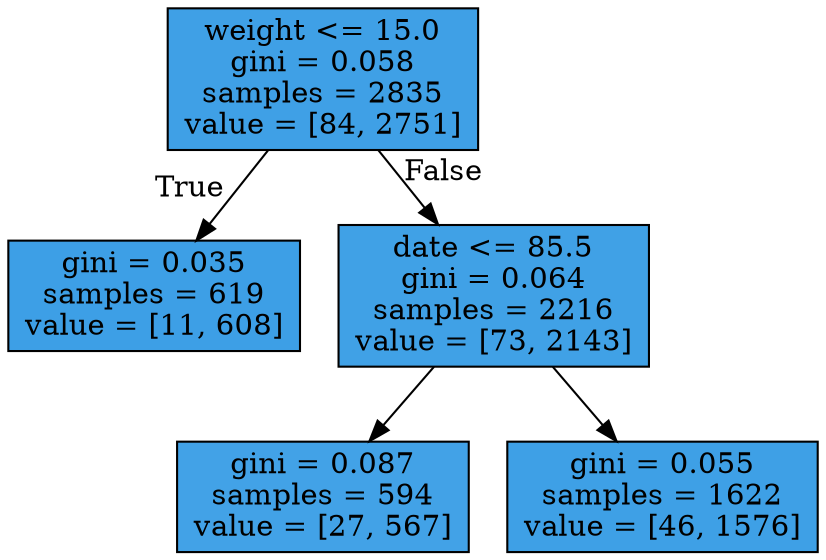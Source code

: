digraph Tree {
node [shape=box, style="filled", color="black"] ;
0 [label="weight <= 15.0\ngini = 0.058\nsamples = 2835\nvalue = [84, 2751]", fillcolor="#399de5f7"] ;
1 [label="gini = 0.035\nsamples = 619\nvalue = [11, 608]", fillcolor="#399de5fa"] ;
0 -> 1 [labeldistance=2.5, labelangle=45, headlabel="True"] ;
2 [label="date <= 85.5\ngini = 0.064\nsamples = 2216\nvalue = [73, 2143]", fillcolor="#399de5f6"] ;
0 -> 2 [labeldistance=2.5, labelangle=-45, headlabel="False"] ;
3 [label="gini = 0.087\nsamples = 594\nvalue = [27, 567]", fillcolor="#399de5f3"] ;
2 -> 3 ;
4 [label="gini = 0.055\nsamples = 1622\nvalue = [46, 1576]", fillcolor="#399de5f8"] ;
2 -> 4 ;
}